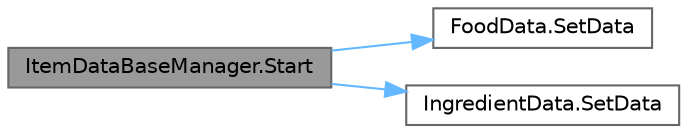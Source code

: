 digraph "ItemDataBaseManager.Start"
{
 // LATEX_PDF_SIZE
  bgcolor="transparent";
  edge [fontname=Helvetica,fontsize=10,labelfontname=Helvetica,labelfontsize=10];
  node [fontname=Helvetica,fontsize=10,shape=box,height=0.2,width=0.4];
  rankdir="LR";
  Node1 [id="Node000001",label="ItemDataBaseManager.Start",height=0.2,width=0.4,color="gray40", fillcolor="grey60", style="filled", fontcolor="black",tooltip=" "];
  Node1 -> Node2 [id="edge3_Node000001_Node000002",color="steelblue1",style="solid",tooltip=" "];
  Node2 [id="Node000002",label="FoodData.SetData",height=0.2,width=0.4,color="grey40", fillcolor="white", style="filled",URL="$class_food_data.html#ad6dbbdcb0dc3a23b206abe0dde1fa6a5",tooltip=" "];
  Node1 -> Node3 [id="edge4_Node000001_Node000003",color="steelblue1",style="solid",tooltip=" "];
  Node3 [id="Node000003",label="IngredientData.SetData",height=0.2,width=0.4,color="grey40", fillcolor="white", style="filled",URL="$class_ingredient_data.html#ac8bc53de91020637b33393e240b3368f",tooltip=" "];
}
